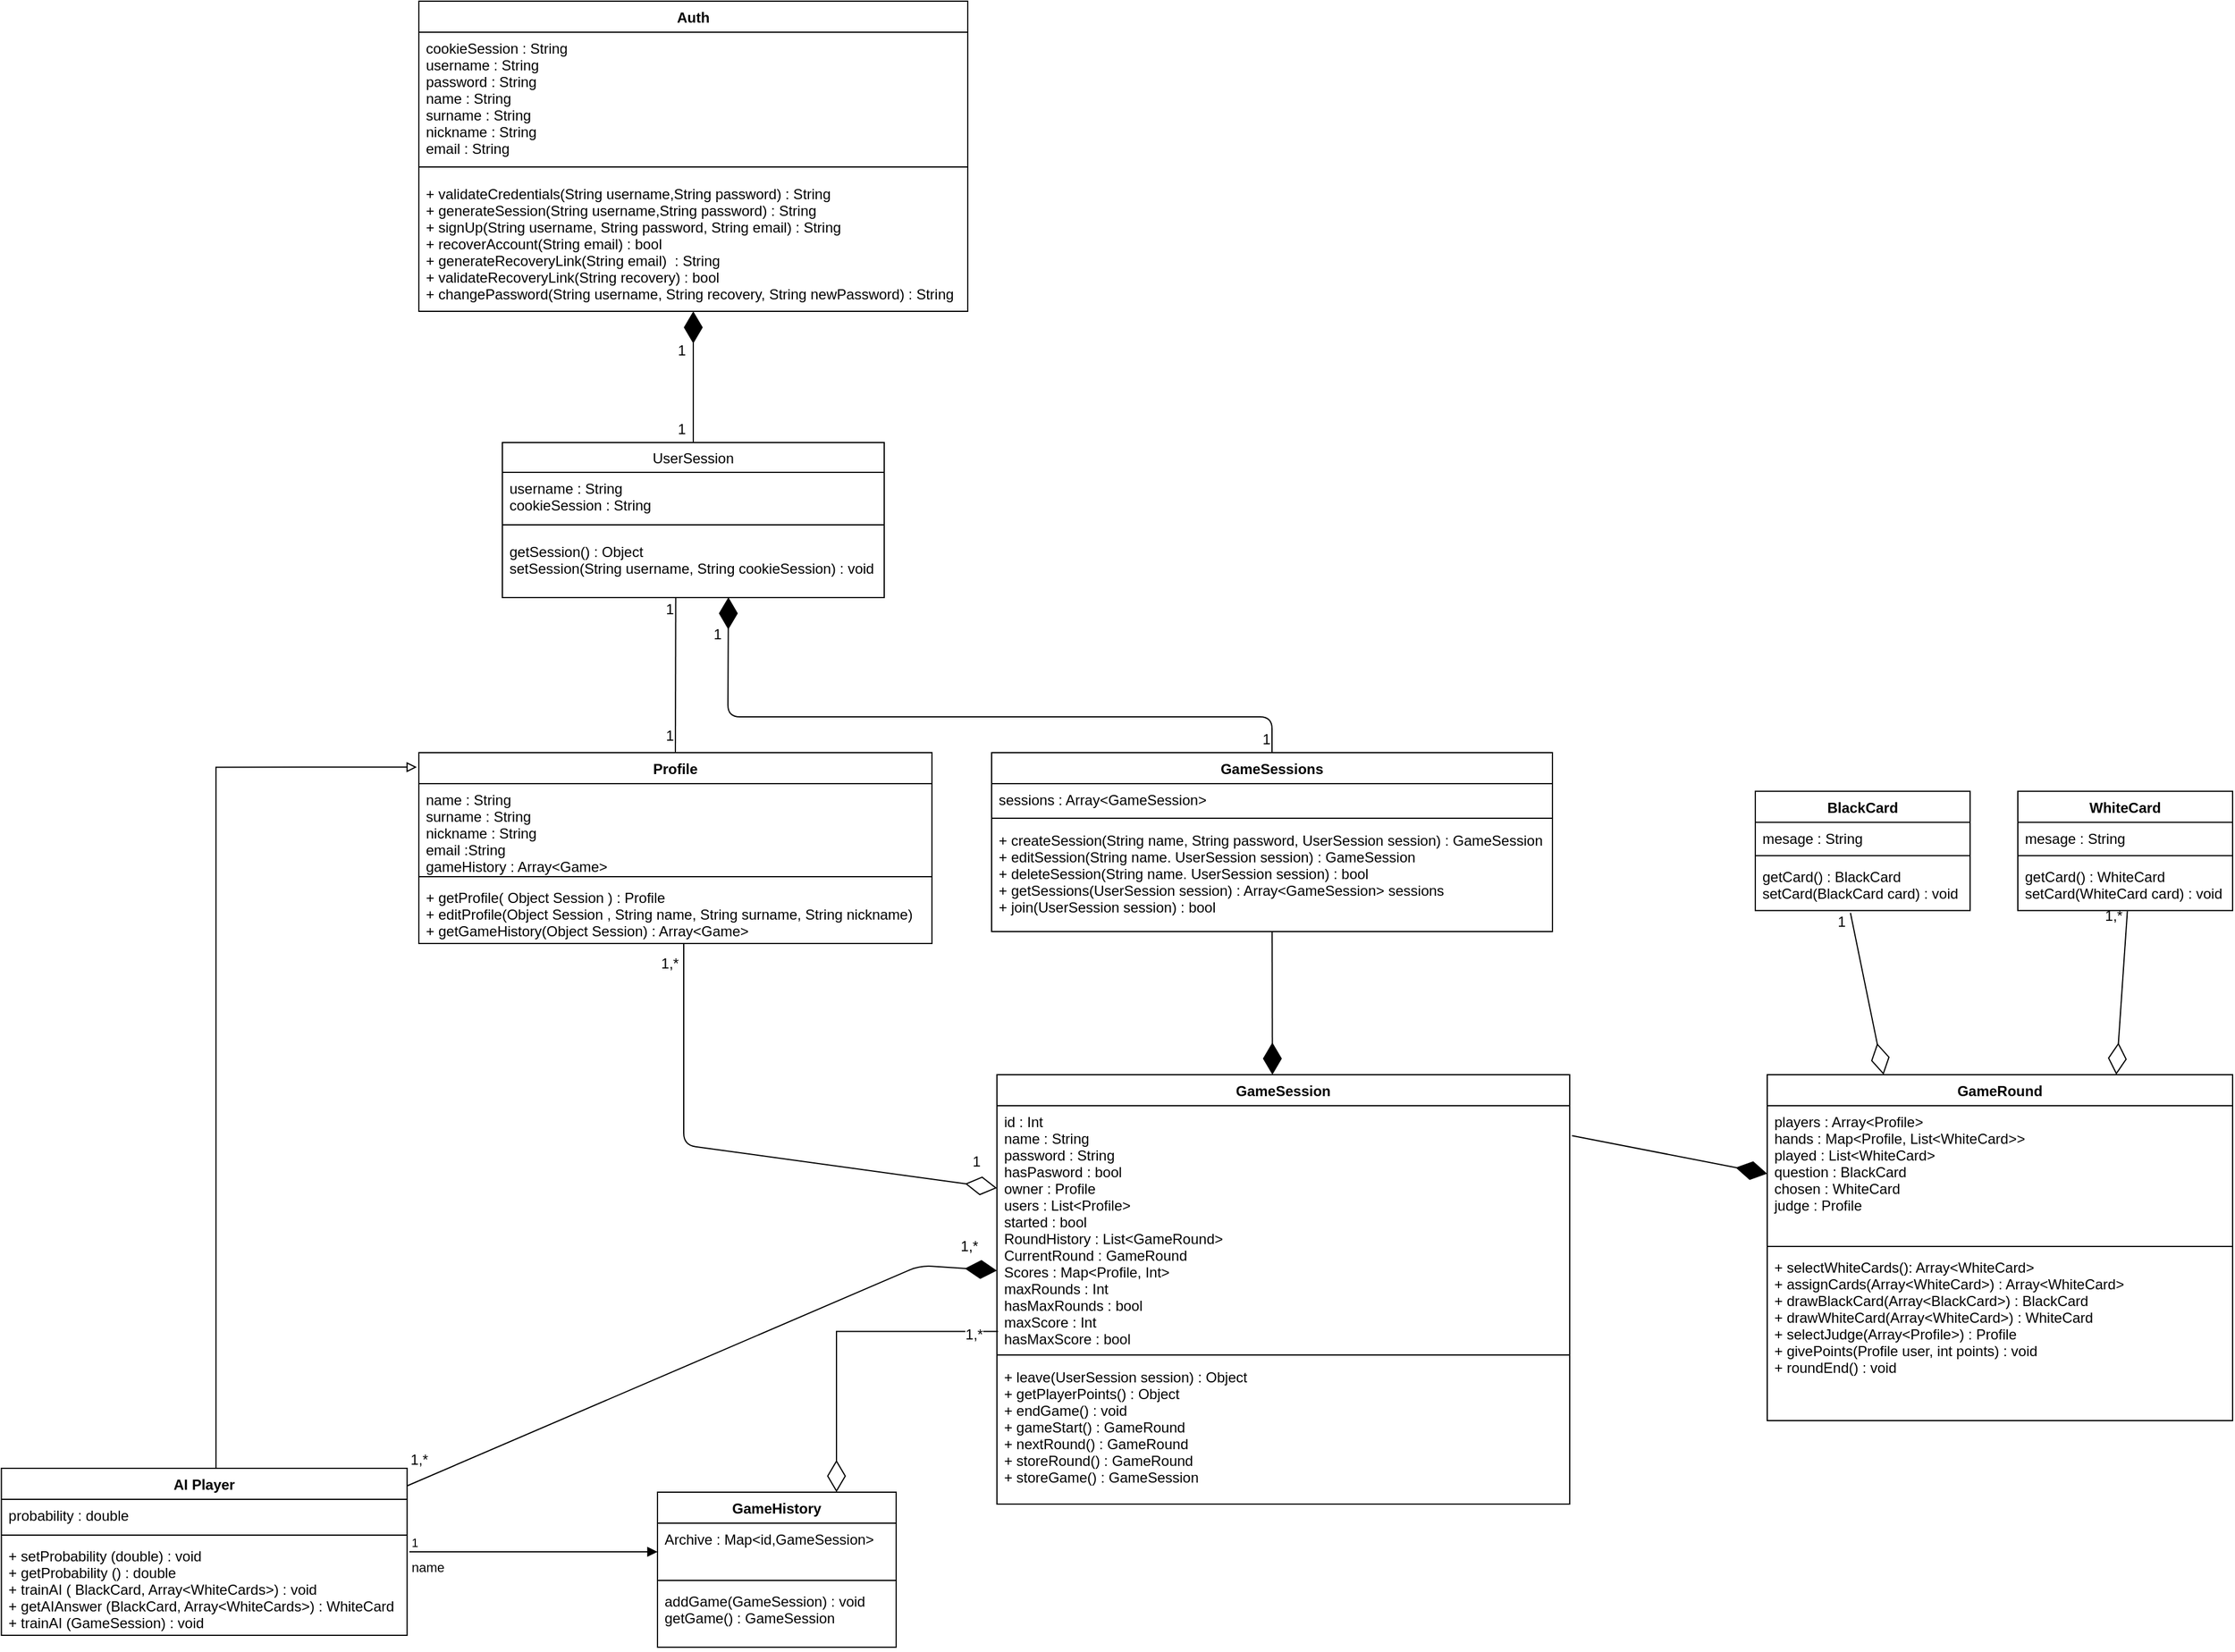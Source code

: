<mxfile version="12.8.8" type="device"><diagram name="Page-1" id="c4acf3e9-155e-7222-9cf6-157b1a14988f"><mxGraphModel dx="2272" dy="762" grid="1" gridSize="10" guides="1" tooltips="1" connect="1" arrows="1" fold="1" page="1" pageScale="1" pageWidth="850" pageHeight="1100" background="#ffffff" math="0" shadow="0"><root><mxCell id="0"/><mxCell id="1" parent="0"/><mxCell id="kzEpSH0-JvQx2dxlXftt-53" value="" style="endArrow=diamondThin;endFill=1;endSize=24;html=1;exitX=0.5;exitY=0;exitDx=0;exitDy=0;" parent="1" source="kzEpSH0-JvQx2dxlXftt-19" target="kzEpSH0-JvQx2dxlXftt-5" edge="1"><mxGeometry width="160" relative="1" as="geometry"><mxPoint x="480" y="440" as="sourcePoint"/><mxPoint x="640" y="440" as="targetPoint"/></mxGeometry></mxCell><mxCell id="kzEpSH0-JvQx2dxlXftt-58" value="1" style="text;html=1;align=center;verticalAlign=middle;resizable=0;points=[];labelBackgroundColor=#ffffff;" parent="kzEpSH0-JvQx2dxlXftt-53" vertex="1" connectable="0"><mxGeometry x="-0.76" y="1" relative="1" as="geometry"><mxPoint x="-9" y="2" as="offset"/></mxGeometry></mxCell><mxCell id="kzEpSH0-JvQx2dxlXftt-68" value="1" style="text;html=1;align=center;verticalAlign=middle;resizable=0;points=[];labelBackgroundColor=#ffffff;" parent="kzEpSH0-JvQx2dxlXftt-53" vertex="1" connectable="0"><mxGeometry x="0.343" relative="1" as="geometry"><mxPoint x="-10" y="-2.8" as="offset"/></mxGeometry></mxCell><mxCell id="kzEpSH0-JvQx2dxlXftt-54" value="" style="endArrow=none;endFill=0;endSize=24;html=1;exitX=0.5;exitY=0;exitDx=0;exitDy=0;entryX=0.454;entryY=0.993;entryDx=0;entryDy=0;entryPerimeter=0;" parent="1" source="kzEpSH0-JvQx2dxlXftt-13" target="kzEpSH0-JvQx2dxlXftt-43" edge="1"><mxGeometry width="160" relative="1" as="geometry"><mxPoint x="470" y="630" as="sourcePoint"/><mxPoint x="630" y="630" as="targetPoint"/></mxGeometry></mxCell><mxCell id="kzEpSH0-JvQx2dxlXftt-56" value="1" style="text;html=1;align=center;verticalAlign=middle;resizable=0;points=[];labelBackgroundColor=#ffffff;" parent="kzEpSH0-JvQx2dxlXftt-54" vertex="1" connectable="0"><mxGeometry x="-0.705" relative="1" as="geometry"><mxPoint x="-5.04" y="4.8" as="offset"/></mxGeometry></mxCell><mxCell id="kzEpSH0-JvQx2dxlXftt-69" value="1" style="text;html=1;align=center;verticalAlign=middle;resizable=0;points=[];labelBackgroundColor=#ffffff;" parent="kzEpSH0-JvQx2dxlXftt-54" vertex="1" connectable="0"><mxGeometry x="0.307" relative="1" as="geometry"><mxPoint x="-5.18" y="-35" as="offset"/></mxGeometry></mxCell><mxCell id="kzEpSH0-JvQx2dxlXftt-59" value="" style="endArrow=diamondThin;endFill=1;endSize=24;html=1;exitX=0.5;exitY=0;exitDx=0;exitDy=0;entryX=0.592;entryY=0.995;entryDx=0;entryDy=0;entryPerimeter=0;" parent="1" source="kzEpSH0-JvQx2dxlXftt-39" target="kzEpSH0-JvQx2dxlXftt-43" edge="1"><mxGeometry width="160" relative="1" as="geometry"><mxPoint x="590" y="640" as="sourcePoint"/><mxPoint x="750" y="640" as="targetPoint"/><Array as="points"><mxPoint x="755" y="640"/><mxPoint x="299" y="640"/></Array></mxGeometry></mxCell><mxCell id="kzEpSH0-JvQx2dxlXftt-60" value="1" style="text;html=1;align=center;verticalAlign=middle;resizable=0;points=[];labelBackgroundColor=#ffffff;" parent="kzEpSH0-JvQx2dxlXftt-59" vertex="1" connectable="0"><mxGeometry x="-0.924" y="1" relative="1" as="geometry"><mxPoint x="-4" y="11.2" as="offset"/></mxGeometry></mxCell><mxCell id="kzEpSH0-JvQx2dxlXftt-80" value="1" style="text;html=1;align=center;verticalAlign=middle;resizable=0;points=[];labelBackgroundColor=#ffffff;" parent="kzEpSH0-JvQx2dxlXftt-59" vertex="1" connectable="0"><mxGeometry x="0.95" y="-3" relative="1" as="geometry"><mxPoint x="-12.35" y="16.38" as="offset"/></mxGeometry></mxCell><mxCell id="kzEpSH0-JvQx2dxlXftt-13" value="Profile" style="swimlane;fontStyle=1;align=center;verticalAlign=top;childLayout=stackLayout;horizontal=1;startSize=26;horizontalStack=0;resizeParent=1;resizeParentMax=0;resizeLast=0;collapsible=1;marginBottom=0;" parent="1" vertex="1"><mxGeometry x="40" y="670" width="430" height="160" as="geometry"/></mxCell><mxCell id="kzEpSH0-JvQx2dxlXftt-14" value="name : String&#10;surname : String&#10;nickname : String&#10;email :String&#10;gameHistory : Array&lt;Game&gt;" style="text;strokeColor=none;fillColor=none;align=left;verticalAlign=top;spacingLeft=4;spacingRight=4;overflow=hidden;rotatable=0;points=[[0,0.5],[1,0.5]];portConstraint=eastwest;" parent="kzEpSH0-JvQx2dxlXftt-13" vertex="1"><mxGeometry y="26" width="430" height="74" as="geometry"/></mxCell><mxCell id="kzEpSH0-JvQx2dxlXftt-15" value="" style="line;strokeWidth=1;fillColor=none;align=left;verticalAlign=middle;spacingTop=-1;spacingLeft=3;spacingRight=3;rotatable=0;labelPosition=right;points=[];portConstraint=eastwest;" parent="kzEpSH0-JvQx2dxlXftt-13" vertex="1"><mxGeometry y="100" width="430" height="8" as="geometry"/></mxCell><mxCell id="kzEpSH0-JvQx2dxlXftt-16" value="+ getProfile( Object Session ) : Profile&#10;+ editProfile(Object Session , String name, String surname, String nickname)&#10;+ getGameHistory(Object Session) : Array&lt;Game&gt;&#10;" style="text;strokeColor=none;fillColor=none;align=left;verticalAlign=top;spacingLeft=4;spacingRight=4;overflow=hidden;rotatable=0;points=[[0,0.5],[1,0.5]];portConstraint=eastwest;" parent="kzEpSH0-JvQx2dxlXftt-13" vertex="1"><mxGeometry y="108" width="430" height="52" as="geometry"/></mxCell><mxCell id="kzEpSH0-JvQx2dxlXftt-2" value="Auth" style="swimlane;fontStyle=1;align=center;verticalAlign=top;childLayout=stackLayout;horizontal=1;startSize=26;horizontalStack=0;resizeParent=1;resizeParentMax=0;resizeLast=0;collapsible=1;marginBottom=0;" parent="1" vertex="1"><mxGeometry x="40" y="40" width="460" height="260" as="geometry"/></mxCell><mxCell id="kzEpSH0-JvQx2dxlXftt-3" value="cookieSession : String&#10;username : String&#10;password : String&#10;name : String&#10;surname : String&#10;nickname : String&#10;email : String" style="text;strokeColor=none;fillColor=none;align=left;verticalAlign=top;spacingLeft=4;spacingRight=4;overflow=hidden;rotatable=0;points=[[0,0.5],[1,0.5]];portConstraint=eastwest;" parent="kzEpSH0-JvQx2dxlXftt-2" vertex="1"><mxGeometry y="26" width="460" height="104" as="geometry"/></mxCell><mxCell id="kzEpSH0-JvQx2dxlXftt-4" value="" style="line;strokeWidth=1;fillColor=none;align=left;verticalAlign=middle;spacingTop=-1;spacingLeft=3;spacingRight=3;rotatable=0;labelPosition=right;points=[];portConstraint=eastwest;" parent="kzEpSH0-JvQx2dxlXftt-2" vertex="1"><mxGeometry y="130" width="460" height="18" as="geometry"/></mxCell><mxCell id="kzEpSH0-JvQx2dxlXftt-5" value="+ validateCredentials(String username,String password) : String&#10;+ generateSession(String username,String password) : String&#10;+ signUp(String username, String password, String email) : String&#10;+ recoverAccount(String email) : bool&#10;+ generateRecoveryLink(String email)  : String&#10;+ validateRecoveryLink(String recovery) : bool&#10;+ changePassword(String username, String recovery, String newPassword) : String " style="text;strokeColor=none;fillColor=none;align=left;verticalAlign=top;spacingLeft=4;spacingRight=4;overflow=hidden;rotatable=0;points=[[0,0.5],[1,0.5]];portConstraint=eastwest;" parent="kzEpSH0-JvQx2dxlXftt-2" vertex="1"><mxGeometry y="148" width="460" height="112" as="geometry"/></mxCell><mxCell id="kzEpSH0-JvQx2dxlXftt-19" value="UserSession" style="swimlane;fontStyle=0;childLayout=stackLayout;horizontal=1;startSize=25;fillColor=none;horizontalStack=0;resizeParent=1;resizeParentMax=0;resizeLast=0;collapsible=1;marginBottom=0;" parent="1" vertex="1"><mxGeometry x="110" y="410" width="320" height="130" as="geometry"/></mxCell><mxCell id="kzEpSH0-JvQx2dxlXftt-20" value="username : String&#10;cookieSession : String" style="text;strokeColor=none;fillColor=none;align=left;verticalAlign=top;spacingLeft=4;spacingRight=4;overflow=hidden;rotatable=0;points=[[0,0.5],[1,0.5]];portConstraint=eastwest;" parent="kzEpSH0-JvQx2dxlXftt-19" vertex="1"><mxGeometry y="25" width="320" height="35" as="geometry"/></mxCell><mxCell id="kzEpSH0-JvQx2dxlXftt-45" value="" style="line;strokeWidth=1;fillColor=none;align=left;verticalAlign=middle;spacingTop=-1;spacingLeft=3;spacingRight=3;rotatable=0;labelPosition=right;points=[];portConstraint=eastwest;" parent="kzEpSH0-JvQx2dxlXftt-19" vertex="1"><mxGeometry y="60" width="320" height="18" as="geometry"/></mxCell><mxCell id="kzEpSH0-JvQx2dxlXftt-43" value="getSession() : Object&#10;setSession(String username, String cookieSession) : void" style="text;strokeColor=none;fillColor=none;align=left;verticalAlign=top;spacingLeft=4;spacingRight=4;overflow=hidden;rotatable=0;points=[[0,0.5],[1,0.5]];portConstraint=eastwest;" parent="kzEpSH0-JvQx2dxlXftt-19" vertex="1"><mxGeometry y="78" width="320" height="52" as="geometry"/></mxCell><mxCell id="kzEpSH0-JvQx2dxlXftt-39" value="GameSessions" style="swimlane;fontStyle=1;align=center;verticalAlign=top;childLayout=stackLayout;horizontal=1;startSize=26;horizontalStack=0;resizeParent=1;resizeParentMax=0;resizeLast=0;collapsible=1;marginBottom=0;" parent="1" vertex="1"><mxGeometry x="520" y="670" width="470" height="150" as="geometry"/></mxCell><mxCell id="kzEpSH0-JvQx2dxlXftt-40" value="sessions : Array&lt;GameSession&gt;&#10;" style="text;strokeColor=none;fillColor=none;align=left;verticalAlign=top;spacingLeft=4;spacingRight=4;overflow=hidden;rotatable=0;points=[[0,0.5],[1,0.5]];portConstraint=eastwest;" parent="kzEpSH0-JvQx2dxlXftt-39" vertex="1"><mxGeometry y="26" width="470" height="24" as="geometry"/></mxCell><mxCell id="kzEpSH0-JvQx2dxlXftt-41" value="" style="line;strokeWidth=1;fillColor=none;align=left;verticalAlign=middle;spacingTop=-1;spacingLeft=3;spacingRight=3;rotatable=0;labelPosition=right;points=[];portConstraint=eastwest;" parent="kzEpSH0-JvQx2dxlXftt-39" vertex="1"><mxGeometry y="50" width="470" height="10" as="geometry"/></mxCell><mxCell id="kzEpSH0-JvQx2dxlXftt-42" value="+ createSession(String name, String password, UserSession session) : GameSession&#10;+ editSession(String name. UserSession session) : GameSession&#10;+ deleteSession(String name. UserSession session) : bool&#10;+ getSessions(UserSession session) : Array&lt;GameSession&gt; sessions&#10;+ join(UserSession session) : bool" style="text;strokeColor=none;fillColor=none;align=left;verticalAlign=top;spacingLeft=4;spacingRight=4;overflow=hidden;rotatable=0;points=[[0,0.5],[1,0.5]];portConstraint=eastwest;" parent="kzEpSH0-JvQx2dxlXftt-39" vertex="1"><mxGeometry y="60" width="470" height="90" as="geometry"/></mxCell><mxCell id="kzEpSH0-JvQx2dxlXftt-86" value="" style="endArrow=diamondThin;endFill=0;endSize=24;html=1;" parent="1" edge="1" target="kzEpSH0-JvQx2dxlXftt-71"><mxGeometry width="160" relative="1" as="geometry"><mxPoint x="262" y="830" as="sourcePoint"/><mxPoint x="517" y="999" as="targetPoint"/><Array as="points"><mxPoint x="262" y="999"/></Array></mxGeometry></mxCell><mxCell id="kzEpSH0-JvQx2dxlXftt-87" value="1" style="text;html=1;align=center;verticalAlign=middle;resizable=0;points=[];labelBackgroundColor=#ffffff;" parent="kzEpSH0-JvQx2dxlXftt-86" vertex="1" connectable="0"><mxGeometry x="0.891" relative="1" as="geometry"><mxPoint x="5.82" y="-19.0" as="offset"/></mxGeometry></mxCell><mxCell id="kzEpSH0-JvQx2dxlXftt-89" value="1,*" style="text;html=1;align=center;verticalAlign=middle;resizable=0;points=[];labelBackgroundColor=#ffffff;" parent="kzEpSH0-JvQx2dxlXftt-86" vertex="1" connectable="0"><mxGeometry x="-0.923" relative="1" as="geometry"><mxPoint x="-12" as="offset"/></mxGeometry></mxCell><mxCell id="kzEpSH0-JvQx2dxlXftt-103" value="" style="endArrow=diamondThin;endFill=0;endSize=24;html=1;exitX=0.443;exitY=1.047;exitDx=0;exitDy=0;exitPerimeter=0;entryX=0.25;entryY=0;entryDx=0;entryDy=0;" parent="1" source="kzEpSH0-JvQx2dxlXftt-93" target="kouBrghycBsU4cWicgQQ-6" edge="1"><mxGeometry width="160" relative="1" as="geometry"><mxPoint x="1100" y="810" as="sourcePoint"/><mxPoint x="1006" y="998" as="targetPoint"/><Array as="points"/></mxGeometry></mxCell><mxCell id="kzEpSH0-JvQx2dxlXftt-105" value="1" style="text;html=1;align=center;verticalAlign=middle;resizable=0;points=[];labelBackgroundColor=#ffffff;" parent="kzEpSH0-JvQx2dxlXftt-103" vertex="1" connectable="0"><mxGeometry x="-0.889" relative="1" as="geometry"><mxPoint x="-9.77" as="offset"/></mxGeometry></mxCell><mxCell id="kzEpSH0-JvQx2dxlXftt-104" value="" style="endArrow=diamondThin;endFill=0;endSize=24;html=1;exitX=0.51;exitY=1.014;exitDx=0;exitDy=0;exitPerimeter=0;entryX=0.75;entryY=0;entryDx=0;entryDy=0;" parent="1" source="kzEpSH0-JvQx2dxlXftt-101" target="kouBrghycBsU4cWicgQQ-6" edge="1"><mxGeometry width="160" relative="1" as="geometry"><mxPoint x="1230" y="870" as="sourcePoint"/><mxPoint x="1390" y="870" as="targetPoint"/><Array as="points"/></mxGeometry></mxCell><mxCell id="kzEpSH0-JvQx2dxlXftt-108" value="1,*" style="text;html=1;align=center;verticalAlign=middle;resizable=0;points=[];labelBackgroundColor=#ffffff;" parent="kzEpSH0-JvQx2dxlXftt-104" vertex="1" connectable="0"><mxGeometry x="-0.945" y="-3" relative="1" as="geometry"><mxPoint x="-8.82" as="offset"/></mxGeometry></mxCell><mxCell id="6EeRjmeoL7DoT86Lor39-14" style="edgeStyle=orthogonalEdgeStyle;rounded=0;orthogonalLoop=1;jettySize=auto;html=1;startArrow=none;startFill=0;endArrow=block;endFill=0;entryX=-0.004;entryY=0.076;entryDx=0;entryDy=0;entryPerimeter=0;" parent="1" source="6EeRjmeoL7DoT86Lor39-8" target="kzEpSH0-JvQx2dxlXftt-13" edge="1"><mxGeometry relative="1" as="geometry"><mxPoint x="-130" y="680" as="targetPoint"/><Array as="points"><mxPoint x="-130" y="682"/></Array></mxGeometry></mxCell><mxCell id="6EeRjmeoL7DoT86Lor39-15" value="" style="endArrow=diamondThin;endFill=1;endSize=24;html=1;exitX=0.998;exitY=0.107;exitDx=0;exitDy=0;exitPerimeter=0;" parent="1" source="6EeRjmeoL7DoT86Lor39-8" target="kzEpSH0-JvQx2dxlXftt-70" edge="1"><mxGeometry width="160" relative="1" as="geometry"><mxPoint x="215" y="1010" as="sourcePoint"/><mxPoint x="470" y="1179" as="targetPoint"/><Array as="points"><mxPoint x="460" y="1100"/></Array></mxGeometry></mxCell><mxCell id="6EeRjmeoL7DoT86Lor39-16" value="1,*" style="text;html=1;align=center;verticalAlign=middle;resizable=0;points=[];labelBackgroundColor=#ffffff;" parent="6EeRjmeoL7DoT86Lor39-15" vertex="1" connectable="0"><mxGeometry x="0.891" relative="1" as="geometry"><mxPoint x="4.93" y="-18.93" as="offset"/></mxGeometry></mxCell><mxCell id="6EeRjmeoL7DoT86Lor39-17" value="1,*" style="text;html=1;align=center;verticalAlign=middle;resizable=0;points=[];labelBackgroundColor=#ffffff;" parent="6EeRjmeoL7DoT86Lor39-15" vertex="1" connectable="0"><mxGeometry x="-0.923" relative="1" as="geometry"><mxPoint x="-8.31" y="-14.3" as="offset"/></mxGeometry></mxCell><mxCell id="6EeRjmeoL7DoT86Lor39-8" value="AI Player" style="swimlane;fontStyle=1;align=center;verticalAlign=top;childLayout=stackLayout;horizontal=1;startSize=26;horizontalStack=0;resizeParent=1;resizeParentMax=0;resizeLast=0;collapsible=1;marginBottom=0;" parent="1" vertex="1"><mxGeometry x="-309.82" y="1270" width="340" height="140" as="geometry"/></mxCell><mxCell id="6EeRjmeoL7DoT86Lor39-9" value="probability : double" style="text;strokeColor=none;fillColor=none;align=left;verticalAlign=top;spacingLeft=4;spacingRight=4;overflow=hidden;rotatable=0;points=[[0,0.5],[1,0.5]];portConstraint=eastwest;" parent="6EeRjmeoL7DoT86Lor39-8" vertex="1"><mxGeometry y="26" width="340" height="26" as="geometry"/></mxCell><mxCell id="6EeRjmeoL7DoT86Lor39-10" value="" style="line;strokeWidth=1;fillColor=none;align=left;verticalAlign=middle;spacingTop=-1;spacingLeft=3;spacingRight=3;rotatable=0;labelPosition=right;points=[];portConstraint=eastwest;" parent="6EeRjmeoL7DoT86Lor39-8" vertex="1"><mxGeometry y="52" width="340" height="8" as="geometry"/></mxCell><mxCell id="6EeRjmeoL7DoT86Lor39-11" value="+ setProbability (double) : void&#10;+ getProbability () : double&#10;+ trainAI ( BlackCard, Array&lt;WhiteCards&gt;) : void&#10;+ getAIAnswer (BlackCard, Array&lt;WhiteCards&gt;) : WhiteCard&#10;+ trainAI (GameSession) : void" style="text;strokeColor=none;fillColor=none;align=left;verticalAlign=top;spacingLeft=4;spacingRight=4;overflow=hidden;rotatable=0;points=[[0,0.5],[1,0.5]];portConstraint=eastwest;" parent="6EeRjmeoL7DoT86Lor39-8" vertex="1"><mxGeometry y="60" width="340" height="80" as="geometry"/></mxCell><mxCell id="kouBrghycBsU4cWicgQQ-10" value="" style="endArrow=diamondThin;endFill=1;endSize=24;html=1;entryX=0.481;entryY=0;entryDx=0;entryDy=0;entryPerimeter=0;" edge="1" parent="1" source="kzEpSH0-JvQx2dxlXftt-42" target="kzEpSH0-JvQx2dxlXftt-70"><mxGeometry width="160" relative="1" as="geometry"><mxPoint x="430" y="970" as="sourcePoint"/><mxPoint x="590" y="970" as="targetPoint"/></mxGeometry></mxCell><mxCell id="kzEpSH0-JvQx2dxlXftt-70" value="GameSession" style="swimlane;fontStyle=1;align=center;verticalAlign=top;childLayout=stackLayout;horizontal=1;startSize=26;horizontalStack=0;resizeParent=1;resizeParentMax=0;resizeLast=0;collapsible=1;marginBottom=0;labelBackgroundColor=none;" parent="1" vertex="1"><mxGeometry x="524.45" y="940" width="480" height="360" as="geometry"/></mxCell><mxCell id="kzEpSH0-JvQx2dxlXftt-71" value="id : Int&#10;name : String&#10;password : String&#10;hasPasword : bool&#10;owner : Profile&#10;users : List&lt;Profile&gt;&#10;started : bool&#10;RoundHistory : List&lt;GameRound&gt;&#10;CurrentRound : GameRound&#10;Scores : Map&lt;Profile, Int&gt;&#10;maxRounds : Int&#10;hasMaxRounds : bool&#10;maxScore : Int&#10;hasMaxScore : bool&#10;&#10;" style="text;strokeColor=none;fillColor=none;align=left;verticalAlign=top;spacingLeft=4;spacingRight=4;overflow=hidden;rotatable=0;points=[[0,0.5],[1,0.5]];portConstraint=eastwest;" parent="kzEpSH0-JvQx2dxlXftt-70" vertex="1"><mxGeometry y="26" width="480" height="204" as="geometry"/></mxCell><mxCell id="kzEpSH0-JvQx2dxlXftt-72" value="" style="line;strokeWidth=1;fillColor=none;align=left;verticalAlign=middle;spacingTop=-1;spacingLeft=3;spacingRight=3;rotatable=0;labelPosition=right;points=[];portConstraint=eastwest;" parent="kzEpSH0-JvQx2dxlXftt-70" vertex="1"><mxGeometry y="230" width="480" height="10" as="geometry"/></mxCell><mxCell id="kzEpSH0-JvQx2dxlXftt-85" value="+ leave(UserSession session) : Object&#10;+ getPlayerPoints() : Object&#10;+ endGame() : void&#10;+ gameStart() : GameRound&#10;+ nextRound() : GameRound &#10;+ storeRound() : GameRound&#10;+ storeGame() : GameSession" style="text;strokeColor=none;fillColor=none;align=left;verticalAlign=top;spacingLeft=4;spacingRight=4;overflow=hidden;rotatable=0;points=[[0,0.5],[1,0.5]];portConstraint=eastwest;" parent="kzEpSH0-JvQx2dxlXftt-70" vertex="1"><mxGeometry y="240" width="480" height="120" as="geometry"/></mxCell><mxCell id="kouBrghycBsU4cWicgQQ-6" value="GameRound" style="swimlane;fontStyle=1;align=center;verticalAlign=top;childLayout=stackLayout;horizontal=1;startSize=26;horizontalStack=0;resizeParent=1;resizeParentMax=0;resizeLast=0;collapsible=1;marginBottom=0;" vertex="1" parent="1"><mxGeometry x="1170" y="940" width="390" height="290" as="geometry"/></mxCell><mxCell id="kouBrghycBsU4cWicgQQ-7" value="players : Array&lt;Profile&gt;&#10;hands : Map&lt;Profile, List&lt;WhiteCard&gt;&gt;&#10;played : List&lt;WhiteCard&gt;&#10;question : BlackCard&#10;chosen : WhiteCard&#10;judge : Profile&#10;" style="text;strokeColor=none;fillColor=none;align=left;verticalAlign=top;spacingLeft=4;spacingRight=4;overflow=hidden;rotatable=0;points=[[0,0.5],[1,0.5]];portConstraint=eastwest;" vertex="1" parent="kouBrghycBsU4cWicgQQ-6"><mxGeometry y="26" width="390" height="114" as="geometry"/></mxCell><mxCell id="kouBrghycBsU4cWicgQQ-8" value="" style="line;strokeWidth=1;fillColor=none;align=left;verticalAlign=middle;spacingTop=-1;spacingLeft=3;spacingRight=3;rotatable=0;labelPosition=right;points=[];portConstraint=eastwest;" vertex="1" parent="kouBrghycBsU4cWicgQQ-6"><mxGeometry y="140" width="390" height="8" as="geometry"/></mxCell><mxCell id="kouBrghycBsU4cWicgQQ-9" value="+ selectWhiteCards(): Array&lt;WhiteCard&gt;&#10;+ assignCards(Array&lt;WhiteCard&gt;) : Array&lt;WhiteCard&gt;&#10;+ drawBlackCard(Array&lt;BlackCard&gt;) : BlackCard&#10;+ drawWhiteCard(Array&lt;WhiteCard&gt;) : WhiteCard&#10;+ selectJudge(Array&lt;Profile&gt;) : Profile&#10;+ givePoints(Profile user, int points) : void&#10;+ roundEnd() : void" style="text;strokeColor=none;fillColor=none;align=left;verticalAlign=top;spacingLeft=4;spacingRight=4;overflow=hidden;rotatable=0;points=[[0,0.5],[1,0.5]];portConstraint=eastwest;" vertex="1" parent="kouBrghycBsU4cWicgQQ-6"><mxGeometry y="148" width="390" height="142" as="geometry"/></mxCell><mxCell id="kouBrghycBsU4cWicgQQ-11" value="" style="endArrow=diamondThin;endFill=1;endSize=24;html=1;entryX=0;entryY=0.5;entryDx=0;entryDy=0;exitX=1.004;exitY=0.123;exitDx=0;exitDy=0;exitPerimeter=0;" edge="1" parent="1" source="kzEpSH0-JvQx2dxlXftt-71" target="kouBrghycBsU4cWicgQQ-7"><mxGeometry width="160" relative="1" as="geometry"><mxPoint x="850" y="840" as="sourcePoint"/><mxPoint x="1010" y="840" as="targetPoint"/></mxGeometry></mxCell><mxCell id="kouBrghycBsU4cWicgQQ-17" style="edgeStyle=orthogonalEdgeStyle;rounded=0;orthogonalLoop=1;jettySize=auto;html=1;exitX=0.75;exitY=0;exitDx=0;exitDy=0;entryX=0.002;entryY=0.928;entryDx=0;entryDy=0;entryPerimeter=0;endArrow=none;endFill=0;endSize=24;startSize=24;startArrow=diamondThin;startFill=0;" edge="1" parent="1" source="kouBrghycBsU4cWicgQQ-2" target="kzEpSH0-JvQx2dxlXftt-71"><mxGeometry relative="1" as="geometry"/></mxCell><mxCell id="kouBrghycBsU4cWicgQQ-18" value="1,*" style="text;html=1;align=center;verticalAlign=middle;resizable=0;points=[];labelBackgroundColor=#ffffff;" vertex="1" connectable="0" parent="kouBrghycBsU4cWicgQQ-17"><mxGeometry x="0.848" y="-2" relative="1" as="geometry"><mxPoint as="offset"/></mxGeometry></mxCell><mxCell id="kouBrghycBsU4cWicgQQ-2" value="GameHistory" style="swimlane;fontStyle=1;align=center;verticalAlign=top;childLayout=stackLayout;horizontal=1;startSize=26;horizontalStack=0;resizeParent=1;resizeParentMax=0;resizeLast=0;collapsible=1;marginBottom=0;" vertex="1" parent="1"><mxGeometry x="240" y="1290" width="200" height="130" as="geometry"/></mxCell><mxCell id="kouBrghycBsU4cWicgQQ-3" value="Archive : Map&lt;id,GameSession&gt;&#10;" style="text;strokeColor=none;fillColor=none;align=left;verticalAlign=top;spacingLeft=4;spacingRight=4;overflow=hidden;rotatable=0;points=[[0,0.5],[1,0.5]];portConstraint=eastwest;" vertex="1" parent="kouBrghycBsU4cWicgQQ-2"><mxGeometry y="26" width="200" height="44" as="geometry"/></mxCell><mxCell id="kouBrghycBsU4cWicgQQ-4" value="" style="line;strokeWidth=1;fillColor=none;align=left;verticalAlign=middle;spacingTop=-1;spacingLeft=3;spacingRight=3;rotatable=0;labelPosition=right;points=[];portConstraint=eastwest;" vertex="1" parent="kouBrghycBsU4cWicgQQ-2"><mxGeometry y="70" width="200" height="8" as="geometry"/></mxCell><mxCell id="kouBrghycBsU4cWicgQQ-5" value="addGame(GameSession) : void&#10;getGame() : GameSession" style="text;strokeColor=none;fillColor=none;align=left;verticalAlign=top;spacingLeft=4;spacingRight=4;overflow=hidden;rotatable=0;points=[[0,0.5],[1,0.5]];portConstraint=eastwest;" vertex="1" parent="kouBrghycBsU4cWicgQQ-2"><mxGeometry y="78" width="200" height="52" as="geometry"/></mxCell><mxCell id="kzEpSH0-JvQx2dxlXftt-90" value="BlackCard" style="swimlane;fontStyle=1;align=center;verticalAlign=top;childLayout=stackLayout;horizontal=1;startSize=26;horizontalStack=0;resizeParent=1;resizeParentMax=0;resizeLast=0;collapsible=1;marginBottom=0;labelBackgroundColor=none;" parent="1" vertex="1"><mxGeometry x="1160" y="702.39" width="180" height="100" as="geometry"/></mxCell><mxCell id="kzEpSH0-JvQx2dxlXftt-91" value="mesage : String" style="text;strokeColor=none;fillColor=none;align=left;verticalAlign=top;spacingLeft=4;spacingRight=4;overflow=hidden;rotatable=0;points=[[0,0.5],[1,0.5]];portConstraint=eastwest;" parent="kzEpSH0-JvQx2dxlXftt-90" vertex="1"><mxGeometry y="26" width="180" height="24" as="geometry"/></mxCell><mxCell id="kzEpSH0-JvQx2dxlXftt-92" value="" style="line;strokeWidth=1;fillColor=none;align=left;verticalAlign=middle;spacingTop=-1;spacingLeft=3;spacingRight=3;rotatable=0;labelPosition=right;points=[];portConstraint=eastwest;" parent="kzEpSH0-JvQx2dxlXftt-90" vertex="1"><mxGeometry y="50" width="180" height="8" as="geometry"/></mxCell><mxCell id="kzEpSH0-JvQx2dxlXftt-93" value="getCard() : BlackCard&#10;setCard(BlackCard card) : void " style="text;strokeColor=none;fillColor=none;align=left;verticalAlign=top;spacingLeft=4;spacingRight=4;overflow=hidden;rotatable=0;points=[[0,0.5],[1,0.5]];portConstraint=eastwest;" parent="kzEpSH0-JvQx2dxlXftt-90" vertex="1"><mxGeometry y="58" width="180" height="42" as="geometry"/></mxCell><mxCell id="kzEpSH0-JvQx2dxlXftt-98" value="WhiteCard" style="swimlane;fontStyle=1;align=center;verticalAlign=top;childLayout=stackLayout;horizontal=1;startSize=26;horizontalStack=0;resizeParent=1;resizeParentMax=0;resizeLast=0;collapsible=1;marginBottom=0;labelBackgroundColor=none;" parent="1" vertex="1"><mxGeometry x="1380" y="702.39" width="180" height="100" as="geometry"/></mxCell><mxCell id="kzEpSH0-JvQx2dxlXftt-99" value="mesage : String" style="text;strokeColor=none;fillColor=none;align=left;verticalAlign=top;spacingLeft=4;spacingRight=4;overflow=hidden;rotatable=0;points=[[0,0.5],[1,0.5]];portConstraint=eastwest;" parent="kzEpSH0-JvQx2dxlXftt-98" vertex="1"><mxGeometry y="26" width="180" height="24" as="geometry"/></mxCell><mxCell id="kzEpSH0-JvQx2dxlXftt-100" value="" style="line;strokeWidth=1;fillColor=none;align=left;verticalAlign=middle;spacingTop=-1;spacingLeft=3;spacingRight=3;rotatable=0;labelPosition=right;points=[];portConstraint=eastwest;" parent="kzEpSH0-JvQx2dxlXftt-98" vertex="1"><mxGeometry y="50" width="180" height="8" as="geometry"/></mxCell><mxCell id="kzEpSH0-JvQx2dxlXftt-101" value="getCard() : WhiteCard&#10;setCard(WhiteCard card) : void " style="text;strokeColor=none;fillColor=none;align=left;verticalAlign=top;spacingLeft=4;spacingRight=4;overflow=hidden;rotatable=0;points=[[0,0.5],[1,0.5]];portConstraint=eastwest;" parent="kzEpSH0-JvQx2dxlXftt-98" vertex="1"><mxGeometry y="58" width="180" height="42" as="geometry"/></mxCell><mxCell id="kouBrghycBsU4cWicgQQ-23" value="name" style="endArrow=block;endFill=1;html=1;align=left;verticalAlign=top;" edge="1" parent="1"><mxGeometry x="-1" relative="1" as="geometry"><mxPoint x="32" y="1340" as="sourcePoint"/><mxPoint x="240" y="1340" as="targetPoint"/></mxGeometry></mxCell><mxCell id="kouBrghycBsU4cWicgQQ-24" value="1" style="resizable=0;html=1;align=left;verticalAlign=bottom;labelBackgroundColor=#ffffff;fontSize=10;" connectable="0" vertex="1" parent="kouBrghycBsU4cWicgQQ-23"><mxGeometry x="-1" relative="1" as="geometry"/></mxCell></root></mxGraphModel></diagram></mxfile>
